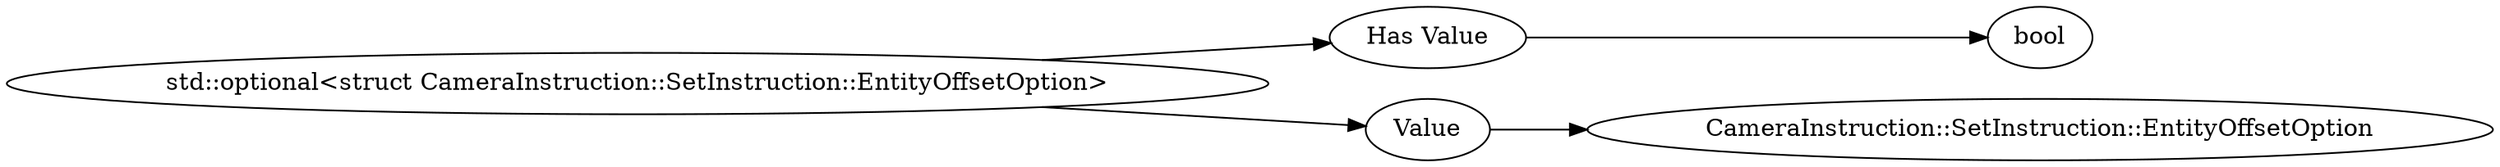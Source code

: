 digraph "std::optional<struct CameraInstruction::SetInstruction::EntityOffsetOption>" {
rankdir = LR
68
68 -> 69
69 -> 70
68 -> 71
71 -> 82

68 [label="std::optional<struct CameraInstruction::SetInstruction::EntityOffsetOption>",comment="name: \"std::optional<struct CameraInstruction::SetInstruction::EntityOffsetOption>\", typeName: \"\", id: 68, branchId: 0, recurseId: -1, attributes: 0, notes: \"\""];
69 [label="Has Value",comment="name: \"Has Value\", typeName: \"\", id: 69, branchId: 0, recurseId: -1, attributes: 0, notes: \"If true, follow with appropriate data type, otherwise nothing\""];
70 [label="bool",comment="name: \"bool\", typeName: \"\", id: 70, branchId: 0, recurseId: -1, attributes: 512, notes: \"\""];
71 [label="Value",comment="name: \"Value\", typeName: \"CameraInstruction::SetInstruction::EntityOffsetOption\", id: 71, branchId: 0, recurseId: -1, attributes: 256, notes: \"\""];
82 [label="CameraInstruction::SetInstruction::EntityOffsetOption",comment="name: \"CameraInstruction::SetInstruction::EntityOffsetOption\", typeName: \"\", id: 82, branchId: 0, recurseId: -1, attributes: 512, notes: \"\""];
{ rank = max;70;82}

}
